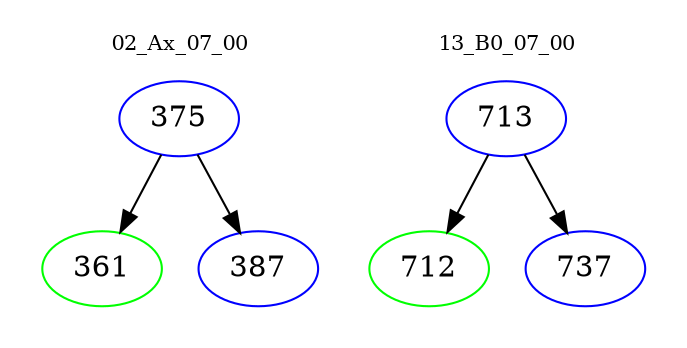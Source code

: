 digraph{
subgraph cluster_0 {
color = white
label = "02_Ax_07_00";
fontsize=10;
T0_375 [label="375", color="blue"]
T0_375 -> T0_361 [color="black"]
T0_361 [label="361", color="green"]
T0_375 -> T0_387 [color="black"]
T0_387 [label="387", color="blue"]
}
subgraph cluster_1 {
color = white
label = "13_B0_07_00";
fontsize=10;
T1_713 [label="713", color="blue"]
T1_713 -> T1_712 [color="black"]
T1_712 [label="712", color="green"]
T1_713 -> T1_737 [color="black"]
T1_737 [label="737", color="blue"]
}
}
